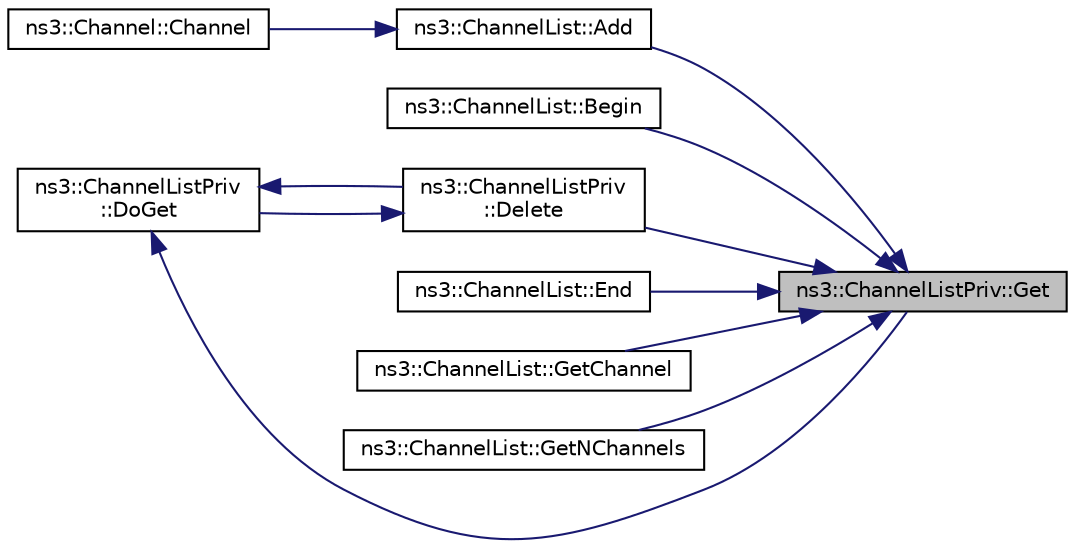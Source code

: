 digraph "ns3::ChannelListPriv::Get"
{
 // LATEX_PDF_SIZE
  edge [fontname="Helvetica",fontsize="10",labelfontname="Helvetica",labelfontsize="10"];
  node [fontname="Helvetica",fontsize="10",shape=record];
  rankdir="RL";
  Node1 [label="ns3::ChannelListPriv::Get",height=0.2,width=0.4,color="black", fillcolor="grey75", style="filled", fontcolor="black",tooltip="Get the channel list object."];
  Node1 -> Node2 [dir="back",color="midnightblue",fontsize="10",style="solid",fontname="Helvetica"];
  Node2 [label="ns3::ChannelList::Add",height=0.2,width=0.4,color="black", fillcolor="white", style="filled",URL="$classns3_1_1_channel_list.html#a30bd29e7ecc159bc3a615402726e72ed",tooltip=" "];
  Node2 -> Node3 [dir="back",color="midnightblue",fontsize="10",style="solid",fontname="Helvetica"];
  Node3 [label="ns3::Channel::Channel",height=0.2,width=0.4,color="black", fillcolor="white", style="filled",URL="$classns3_1_1_channel.html#a52285184d570dde461e3a03529f96bdc",tooltip=" "];
  Node1 -> Node4 [dir="back",color="midnightblue",fontsize="10",style="solid",fontname="Helvetica"];
  Node4 [label="ns3::ChannelList::Begin",height=0.2,width=0.4,color="black", fillcolor="white", style="filled",URL="$classns3_1_1_channel_list.html#a0fd6970028d46e4b7259763411f761b4",tooltip=" "];
  Node1 -> Node5 [dir="back",color="midnightblue",fontsize="10",style="solid",fontname="Helvetica"];
  Node5 [label="ns3::ChannelListPriv\l::Delete",height=0.2,width=0.4,color="black", fillcolor="white", style="filled",URL="$classns3_1_1_channel_list_priv.html#abf75496312beaf8b6377298039ca4289",tooltip="Delete the channel list object."];
  Node5 -> Node6 [dir="back",color="midnightblue",fontsize="10",style="solid",fontname="Helvetica"];
  Node6 [label="ns3::ChannelListPriv\l::DoGet",height=0.2,width=0.4,color="black", fillcolor="white", style="filled",URL="$classns3_1_1_channel_list_priv.html#a6d9402b5e600c291fd63d5c03122406e",tooltip="Get the channel list object."];
  Node6 -> Node5 [dir="back",color="midnightblue",fontsize="10",style="solid",fontname="Helvetica"];
  Node6 -> Node1 [dir="back",color="midnightblue",fontsize="10",style="solid",fontname="Helvetica"];
  Node1 -> Node7 [dir="back",color="midnightblue",fontsize="10",style="solid",fontname="Helvetica"];
  Node7 [label="ns3::ChannelList::End",height=0.2,width=0.4,color="black", fillcolor="white", style="filled",URL="$classns3_1_1_channel_list.html#a2d999ce2d7a01e5c1470c852630e3cee",tooltip=" "];
  Node1 -> Node8 [dir="back",color="midnightblue",fontsize="10",style="solid",fontname="Helvetica"];
  Node8 [label="ns3::ChannelList::GetChannel",height=0.2,width=0.4,color="black", fillcolor="white", style="filled",URL="$classns3_1_1_channel_list.html#a1c66c473f6e9d2fd15d9b21c6ab6e371",tooltip=" "];
  Node1 -> Node9 [dir="back",color="midnightblue",fontsize="10",style="solid",fontname="Helvetica"];
  Node9 [label="ns3::ChannelList::GetNChannels",height=0.2,width=0.4,color="black", fillcolor="white", style="filled",URL="$classns3_1_1_channel_list.html#aa37022f9f0ae5ca784f6fc43a6fdbc49",tooltip=" "];
}
